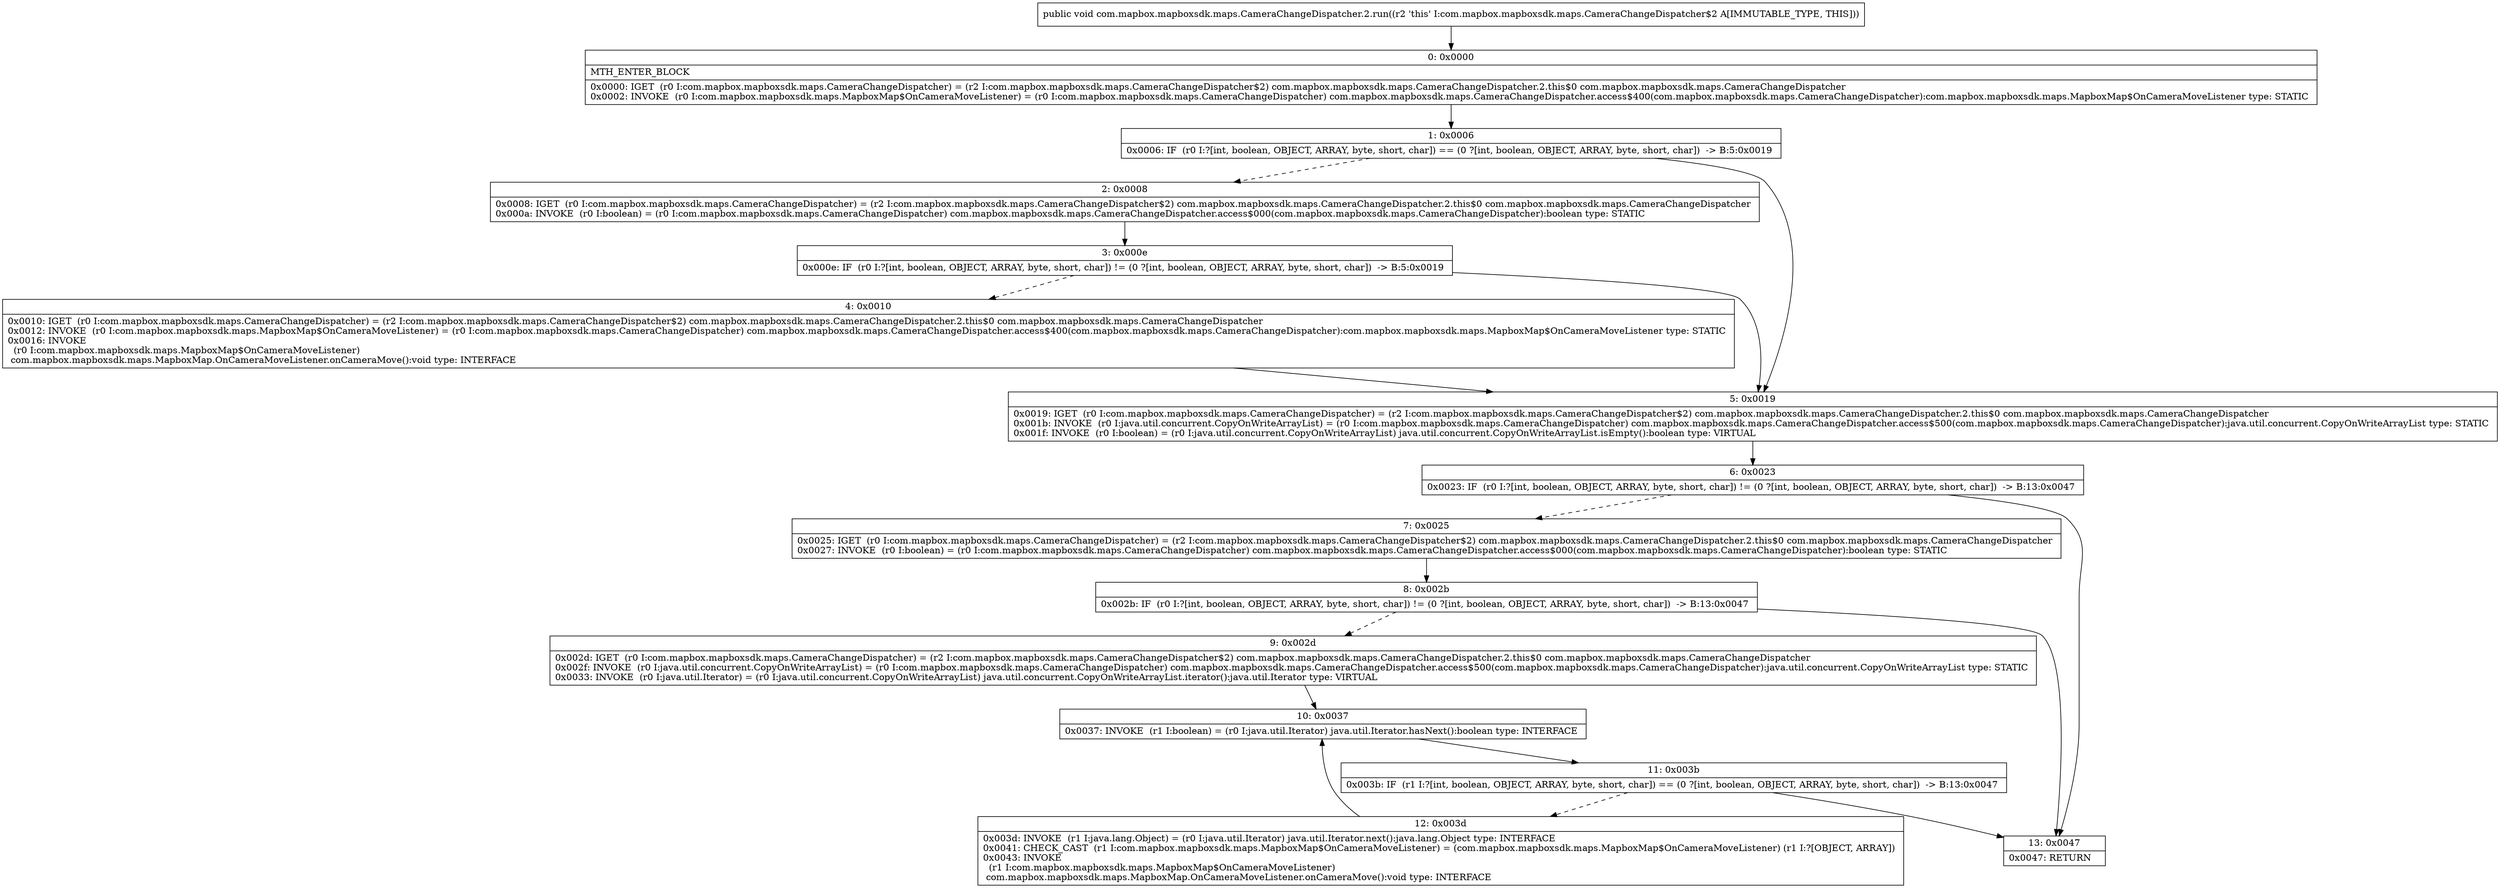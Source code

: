 digraph "CFG forcom.mapbox.mapboxsdk.maps.CameraChangeDispatcher.2.run()V" {
Node_0 [shape=record,label="{0\:\ 0x0000|MTH_ENTER_BLOCK\l|0x0000: IGET  (r0 I:com.mapbox.mapboxsdk.maps.CameraChangeDispatcher) = (r2 I:com.mapbox.mapboxsdk.maps.CameraChangeDispatcher$2) com.mapbox.mapboxsdk.maps.CameraChangeDispatcher.2.this$0 com.mapbox.mapboxsdk.maps.CameraChangeDispatcher \l0x0002: INVOKE  (r0 I:com.mapbox.mapboxsdk.maps.MapboxMap$OnCameraMoveListener) = (r0 I:com.mapbox.mapboxsdk.maps.CameraChangeDispatcher) com.mapbox.mapboxsdk.maps.CameraChangeDispatcher.access$400(com.mapbox.mapboxsdk.maps.CameraChangeDispatcher):com.mapbox.mapboxsdk.maps.MapboxMap$OnCameraMoveListener type: STATIC \l}"];
Node_1 [shape=record,label="{1\:\ 0x0006|0x0006: IF  (r0 I:?[int, boolean, OBJECT, ARRAY, byte, short, char]) == (0 ?[int, boolean, OBJECT, ARRAY, byte, short, char])  \-\> B:5:0x0019 \l}"];
Node_2 [shape=record,label="{2\:\ 0x0008|0x0008: IGET  (r0 I:com.mapbox.mapboxsdk.maps.CameraChangeDispatcher) = (r2 I:com.mapbox.mapboxsdk.maps.CameraChangeDispatcher$2) com.mapbox.mapboxsdk.maps.CameraChangeDispatcher.2.this$0 com.mapbox.mapboxsdk.maps.CameraChangeDispatcher \l0x000a: INVOKE  (r0 I:boolean) = (r0 I:com.mapbox.mapboxsdk.maps.CameraChangeDispatcher) com.mapbox.mapboxsdk.maps.CameraChangeDispatcher.access$000(com.mapbox.mapboxsdk.maps.CameraChangeDispatcher):boolean type: STATIC \l}"];
Node_3 [shape=record,label="{3\:\ 0x000e|0x000e: IF  (r0 I:?[int, boolean, OBJECT, ARRAY, byte, short, char]) != (0 ?[int, boolean, OBJECT, ARRAY, byte, short, char])  \-\> B:5:0x0019 \l}"];
Node_4 [shape=record,label="{4\:\ 0x0010|0x0010: IGET  (r0 I:com.mapbox.mapboxsdk.maps.CameraChangeDispatcher) = (r2 I:com.mapbox.mapboxsdk.maps.CameraChangeDispatcher$2) com.mapbox.mapboxsdk.maps.CameraChangeDispatcher.2.this$0 com.mapbox.mapboxsdk.maps.CameraChangeDispatcher \l0x0012: INVOKE  (r0 I:com.mapbox.mapboxsdk.maps.MapboxMap$OnCameraMoveListener) = (r0 I:com.mapbox.mapboxsdk.maps.CameraChangeDispatcher) com.mapbox.mapboxsdk.maps.CameraChangeDispatcher.access$400(com.mapbox.mapboxsdk.maps.CameraChangeDispatcher):com.mapbox.mapboxsdk.maps.MapboxMap$OnCameraMoveListener type: STATIC \l0x0016: INVOKE  \l  (r0 I:com.mapbox.mapboxsdk.maps.MapboxMap$OnCameraMoveListener)\l com.mapbox.mapboxsdk.maps.MapboxMap.OnCameraMoveListener.onCameraMove():void type: INTERFACE \l}"];
Node_5 [shape=record,label="{5\:\ 0x0019|0x0019: IGET  (r0 I:com.mapbox.mapboxsdk.maps.CameraChangeDispatcher) = (r2 I:com.mapbox.mapboxsdk.maps.CameraChangeDispatcher$2) com.mapbox.mapboxsdk.maps.CameraChangeDispatcher.2.this$0 com.mapbox.mapboxsdk.maps.CameraChangeDispatcher \l0x001b: INVOKE  (r0 I:java.util.concurrent.CopyOnWriteArrayList) = (r0 I:com.mapbox.mapboxsdk.maps.CameraChangeDispatcher) com.mapbox.mapboxsdk.maps.CameraChangeDispatcher.access$500(com.mapbox.mapboxsdk.maps.CameraChangeDispatcher):java.util.concurrent.CopyOnWriteArrayList type: STATIC \l0x001f: INVOKE  (r0 I:boolean) = (r0 I:java.util.concurrent.CopyOnWriteArrayList) java.util.concurrent.CopyOnWriteArrayList.isEmpty():boolean type: VIRTUAL \l}"];
Node_6 [shape=record,label="{6\:\ 0x0023|0x0023: IF  (r0 I:?[int, boolean, OBJECT, ARRAY, byte, short, char]) != (0 ?[int, boolean, OBJECT, ARRAY, byte, short, char])  \-\> B:13:0x0047 \l}"];
Node_7 [shape=record,label="{7\:\ 0x0025|0x0025: IGET  (r0 I:com.mapbox.mapboxsdk.maps.CameraChangeDispatcher) = (r2 I:com.mapbox.mapboxsdk.maps.CameraChangeDispatcher$2) com.mapbox.mapboxsdk.maps.CameraChangeDispatcher.2.this$0 com.mapbox.mapboxsdk.maps.CameraChangeDispatcher \l0x0027: INVOKE  (r0 I:boolean) = (r0 I:com.mapbox.mapboxsdk.maps.CameraChangeDispatcher) com.mapbox.mapboxsdk.maps.CameraChangeDispatcher.access$000(com.mapbox.mapboxsdk.maps.CameraChangeDispatcher):boolean type: STATIC \l}"];
Node_8 [shape=record,label="{8\:\ 0x002b|0x002b: IF  (r0 I:?[int, boolean, OBJECT, ARRAY, byte, short, char]) != (0 ?[int, boolean, OBJECT, ARRAY, byte, short, char])  \-\> B:13:0x0047 \l}"];
Node_9 [shape=record,label="{9\:\ 0x002d|0x002d: IGET  (r0 I:com.mapbox.mapboxsdk.maps.CameraChangeDispatcher) = (r2 I:com.mapbox.mapboxsdk.maps.CameraChangeDispatcher$2) com.mapbox.mapboxsdk.maps.CameraChangeDispatcher.2.this$0 com.mapbox.mapboxsdk.maps.CameraChangeDispatcher \l0x002f: INVOKE  (r0 I:java.util.concurrent.CopyOnWriteArrayList) = (r0 I:com.mapbox.mapboxsdk.maps.CameraChangeDispatcher) com.mapbox.mapboxsdk.maps.CameraChangeDispatcher.access$500(com.mapbox.mapboxsdk.maps.CameraChangeDispatcher):java.util.concurrent.CopyOnWriteArrayList type: STATIC \l0x0033: INVOKE  (r0 I:java.util.Iterator) = (r0 I:java.util.concurrent.CopyOnWriteArrayList) java.util.concurrent.CopyOnWriteArrayList.iterator():java.util.Iterator type: VIRTUAL \l}"];
Node_10 [shape=record,label="{10\:\ 0x0037|0x0037: INVOKE  (r1 I:boolean) = (r0 I:java.util.Iterator) java.util.Iterator.hasNext():boolean type: INTERFACE \l}"];
Node_11 [shape=record,label="{11\:\ 0x003b|0x003b: IF  (r1 I:?[int, boolean, OBJECT, ARRAY, byte, short, char]) == (0 ?[int, boolean, OBJECT, ARRAY, byte, short, char])  \-\> B:13:0x0047 \l}"];
Node_12 [shape=record,label="{12\:\ 0x003d|0x003d: INVOKE  (r1 I:java.lang.Object) = (r0 I:java.util.Iterator) java.util.Iterator.next():java.lang.Object type: INTERFACE \l0x0041: CHECK_CAST  (r1 I:com.mapbox.mapboxsdk.maps.MapboxMap$OnCameraMoveListener) = (com.mapbox.mapboxsdk.maps.MapboxMap$OnCameraMoveListener) (r1 I:?[OBJECT, ARRAY]) \l0x0043: INVOKE  \l  (r1 I:com.mapbox.mapboxsdk.maps.MapboxMap$OnCameraMoveListener)\l com.mapbox.mapboxsdk.maps.MapboxMap.OnCameraMoveListener.onCameraMove():void type: INTERFACE \l}"];
Node_13 [shape=record,label="{13\:\ 0x0047|0x0047: RETURN   \l}"];
MethodNode[shape=record,label="{public void com.mapbox.mapboxsdk.maps.CameraChangeDispatcher.2.run((r2 'this' I:com.mapbox.mapboxsdk.maps.CameraChangeDispatcher$2 A[IMMUTABLE_TYPE, THIS])) }"];
MethodNode -> Node_0;
Node_0 -> Node_1;
Node_1 -> Node_2[style=dashed];
Node_1 -> Node_5;
Node_2 -> Node_3;
Node_3 -> Node_4[style=dashed];
Node_3 -> Node_5;
Node_4 -> Node_5;
Node_5 -> Node_6;
Node_6 -> Node_7[style=dashed];
Node_6 -> Node_13;
Node_7 -> Node_8;
Node_8 -> Node_9[style=dashed];
Node_8 -> Node_13;
Node_9 -> Node_10;
Node_10 -> Node_11;
Node_11 -> Node_12[style=dashed];
Node_11 -> Node_13;
Node_12 -> Node_10;
}

